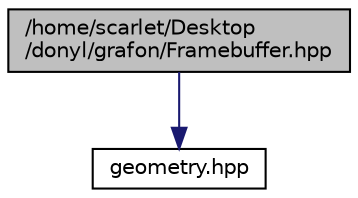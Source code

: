 digraph "/home/scarlet/Desktop/donyl/grafon/Framebuffer.hpp"
{
  edge [fontname="Helvetica",fontsize="10",labelfontname="Helvetica",labelfontsize="10"];
  node [fontname="Helvetica",fontsize="10",shape=record];
  Node1 [label="/home/scarlet/Desktop\l/donyl/grafon/Framebuffer.hpp",height=0.2,width=0.4,color="black", fillcolor="grey75", style="filled", fontcolor="black"];
  Node1 -> Node2 [color="midnightblue",fontsize="10",style="solid",fontname="Helvetica"];
  Node2 [label="geometry.hpp",height=0.2,width=0.4,color="black", fillcolor="white", style="filled",URL="$geometry_8hpp.html",tooltip="Describes main geometry objects Contains Descriptions of Pixel(color vecor), 3D vector and their comb..."];
}
